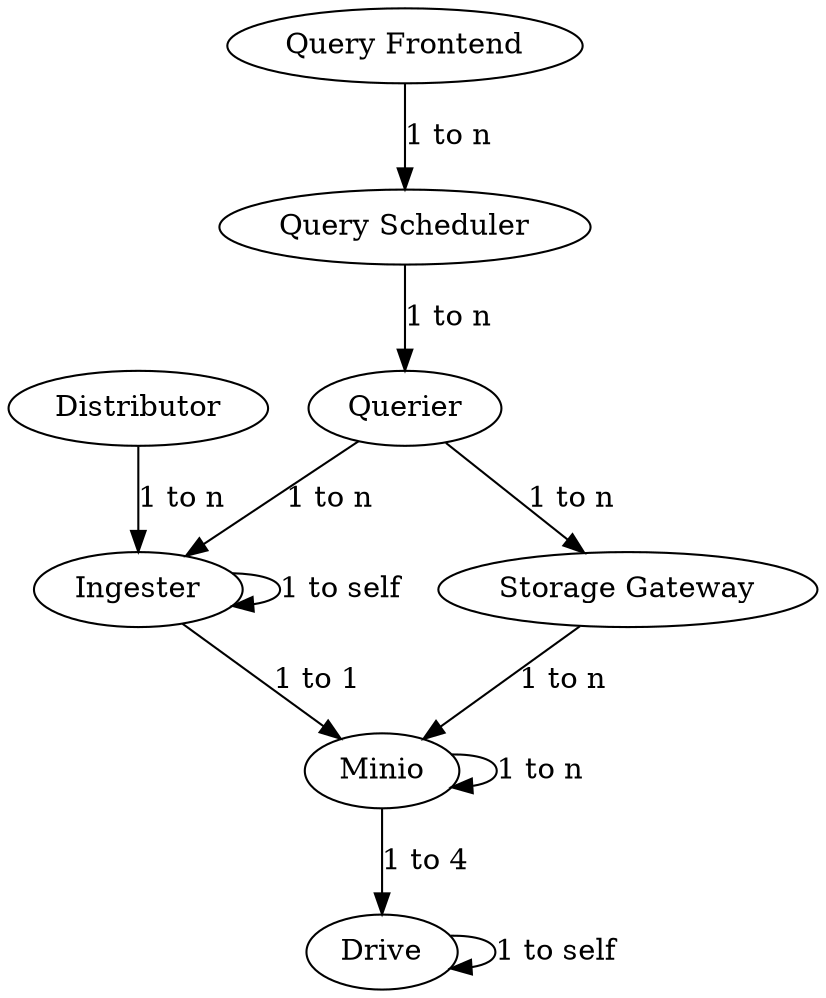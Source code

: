 digraph RBN {
    D [label="Distributor", func="one", instances=4];
    I [label="Ingester", func="50%(Ingester) & one(Minio)", health_perc="0.5", instances=4];

    D -> I [label="1 to n"];

    QF [label="Query Frontend", func="one", instances=4];
    QS [label="Query Scheduler", func="one", instances=4];
    Q [label="Querier", func="one(Storage Gateway) | one(Ingester)", instances=4];
    SG [label="Storage Gateway", func="one", instances=4];

    MIO [label="Minio", func="75%(Minio) & 25%(Drive)", instances=4];
    DRV [label="Drive", func="copy", instances=16];

    MIO -> MIO [label="1 to n"];
    MIO -> DRV [label="1 to 4"];

    I -> MIO [label="1 to 1"];
    I -> I [label="1 to self"];
    QF -> QS -> Q [label="1 to n"];
    Q -> SG [label="1 to n"];
    SG -> MIO [label="1 to n"];
    Q -> I [label="1 to n"]; 
    DRV -> DRV [label="1 to self"];
}
